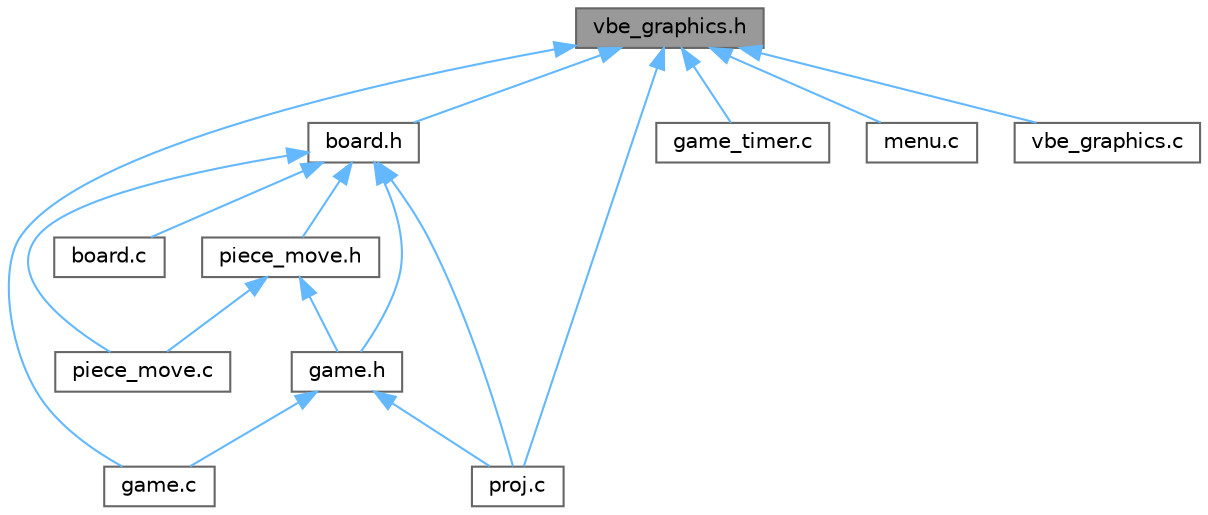 digraph "vbe_graphics.h"
{
 // LATEX_PDF_SIZE
  bgcolor="transparent";
  edge [fontname=Helvetica,fontsize=10,labelfontname=Helvetica,labelfontsize=10];
  node [fontname=Helvetica,fontsize=10,shape=box,height=0.2,width=0.4];
  Node1 [label="vbe_graphics.h",height=0.2,width=0.4,color="gray40", fillcolor="grey60", style="filled", fontcolor="black",tooltip=" "];
  Node1 -> Node2 [dir="back",color="steelblue1",style="solid"];
  Node2 [label="board.h",height=0.2,width=0.4,color="grey40", fillcolor="white", style="filled",URL="$board_8h.html",tooltip=" "];
  Node2 -> Node3 [dir="back",color="steelblue1",style="solid"];
  Node3 [label="board.c",height=0.2,width=0.4,color="grey40", fillcolor="white", style="filled",URL="$board_8c.html",tooltip=" "];
  Node2 -> Node4 [dir="back",color="steelblue1",style="solid"];
  Node4 [label="game.h",height=0.2,width=0.4,color="grey40", fillcolor="white", style="filled",URL="$game_8h.html",tooltip=" "];
  Node4 -> Node5 [dir="back",color="steelblue1",style="solid"];
  Node5 [label="game.c",height=0.2,width=0.4,color="grey40", fillcolor="white", style="filled",URL="$game_8c.html",tooltip=" "];
  Node4 -> Node6 [dir="back",color="steelblue1",style="solid"];
  Node6 [label="proj.c",height=0.2,width=0.4,color="grey40", fillcolor="white", style="filled",URL="$proj_8c.html",tooltip=" "];
  Node2 -> Node7 [dir="back",color="steelblue1",style="solid"];
  Node7 [label="piece_move.c",height=0.2,width=0.4,color="grey40", fillcolor="white", style="filled",URL="$piece__move_8c.html",tooltip=" "];
  Node2 -> Node8 [dir="back",color="steelblue1",style="solid"];
  Node8 [label="piece_move.h",height=0.2,width=0.4,color="grey40", fillcolor="white", style="filled",URL="$piece__move_8h.html",tooltip=" "];
  Node8 -> Node4 [dir="back",color="steelblue1",style="solid"];
  Node8 -> Node7 [dir="back",color="steelblue1",style="solid"];
  Node2 -> Node6 [dir="back",color="steelblue1",style="solid"];
  Node1 -> Node5 [dir="back",color="steelblue1",style="solid"];
  Node1 -> Node9 [dir="back",color="steelblue1",style="solid"];
  Node9 [label="game_timer.c",height=0.2,width=0.4,color="grey40", fillcolor="white", style="filled",URL="$game__timer_8c.html",tooltip=" "];
  Node1 -> Node10 [dir="back",color="steelblue1",style="solid"];
  Node10 [label="menu.c",height=0.2,width=0.4,color="grey40", fillcolor="white", style="filled",URL="$menu_8c.html",tooltip=" "];
  Node1 -> Node6 [dir="back",color="steelblue1",style="solid"];
  Node1 -> Node11 [dir="back",color="steelblue1",style="solid"];
  Node11 [label="vbe_graphics.c",height=0.2,width=0.4,color="grey40", fillcolor="white", style="filled",URL="$vbe__graphics_8c.html",tooltip=" "];
}
